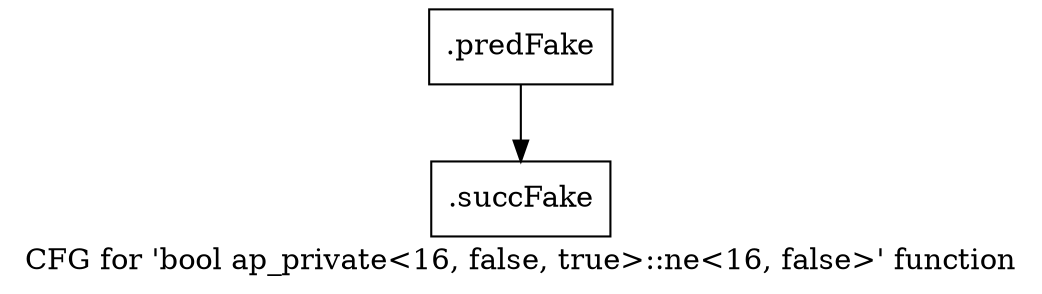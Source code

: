 digraph "CFG for 'bool ap_private\<16, false, true\>::ne\<16, false\>' function" {
	label="CFG for 'bool ap_private\<16, false, true\>::ne\<16, false\>' function";

	Node0x57115b0 [shape=record,filename="",linenumber="",label="{.predFake}"];
	Node0x57115b0 -> Node0x50797a0[ callList="" memoryops="" filename="/mnt/xilinx/Vitis_HLS/2021.2/include/etc/ap_private.h" execusionnum="0"];
	Node0x50797a0 [shape=record,filename="/mnt/xilinx/Vitis_HLS/2021.2/include/etc/ap_private.h",linenumber="2294",label="{.succFake}"];
}
